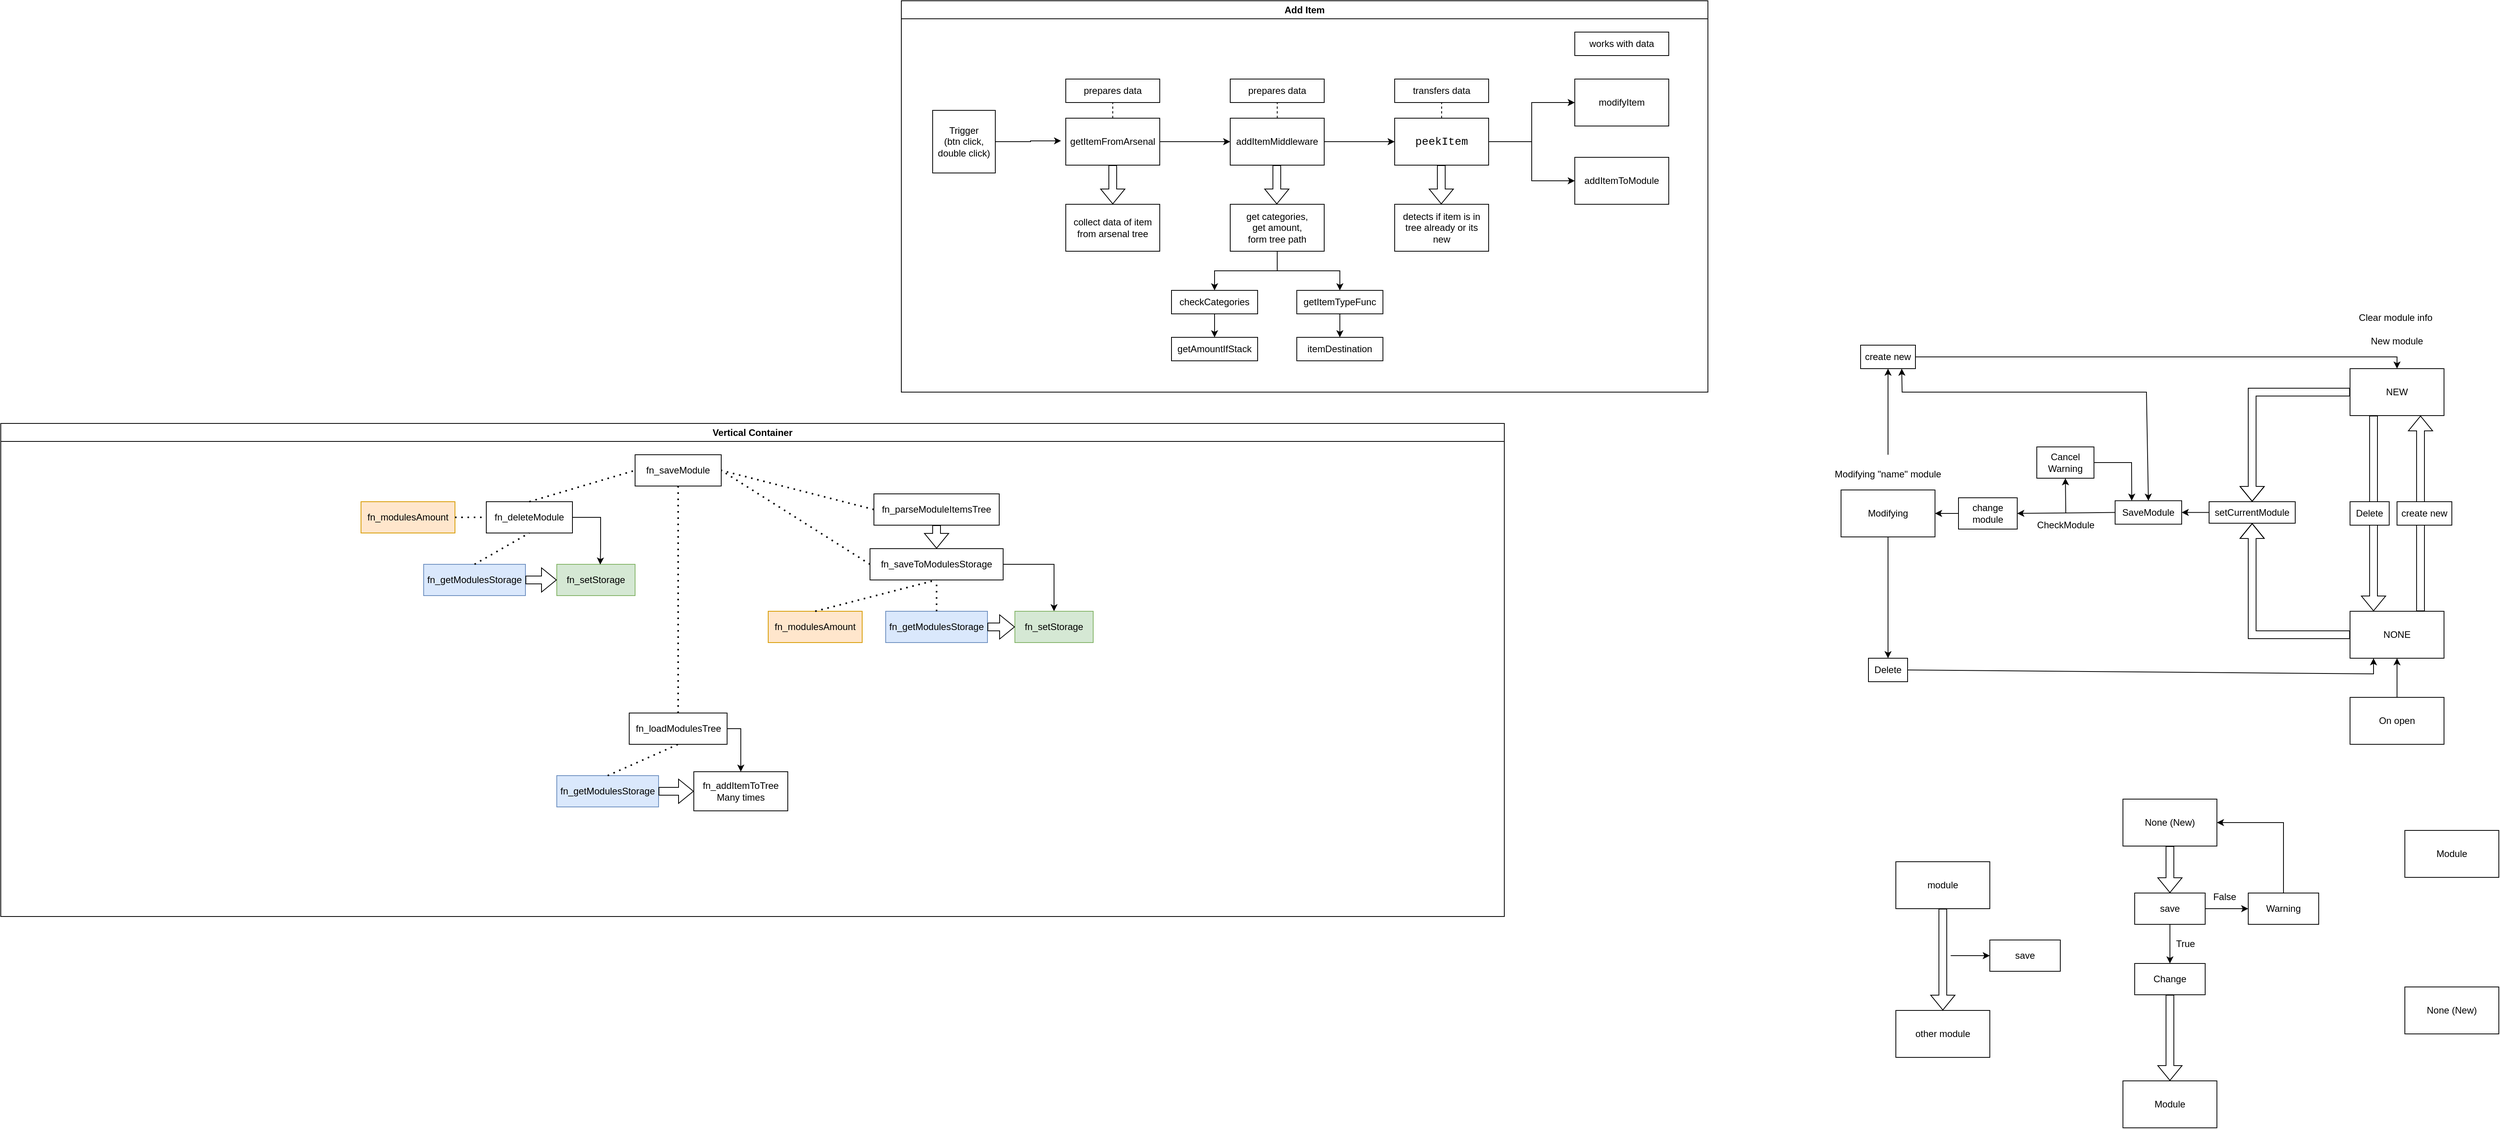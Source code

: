 <mxfile version="24.6.5" type="device">
  <diagram name="Сторінка-1" id="9cqBMEPmSnzZPXW1-ore">
    <mxGraphModel dx="3336" dy="718" grid="1" gridSize="10" guides="1" tooltips="1" connect="1" arrows="1" fold="1" page="1" pageScale="1" pageWidth="2500" pageHeight="2500" math="0" shadow="0">
      <root>
        <mxCell id="0" />
        <mxCell id="1" parent="0" />
        <mxCell id="8jgLGCSMLhs6Hnrkkaej-15" value="" style="shape=flexArrow;endArrow=classic;html=1;rounded=0;entryX=0.75;entryY=1;entryDx=0;entryDy=0;exitX=0.75;exitY=0;exitDx=0;exitDy=0;" parent="1" source="8jgLGCSMLhs6Hnrkkaej-1" target="8jgLGCSMLhs6Hnrkkaej-2" edge="1">
          <mxGeometry width="50" height="50" relative="1" as="geometry">
            <mxPoint x="2160" y="660" as="sourcePoint" />
            <mxPoint x="2210" y="610" as="targetPoint" />
          </mxGeometry>
        </mxCell>
        <mxCell id="8jgLGCSMLhs6Hnrkkaej-13" value="" style="shape=flexArrow;endArrow=classic;html=1;rounded=0;exitX=0.25;exitY=1;exitDx=0;exitDy=0;entryX=0.25;entryY=0;entryDx=0;entryDy=0;" parent="1" source="8jgLGCSMLhs6Hnrkkaej-2" target="8jgLGCSMLhs6Hnrkkaej-1" edge="1">
          <mxGeometry width="50" height="50" relative="1" as="geometry">
            <mxPoint x="2070" y="550" as="sourcePoint" />
            <mxPoint x="2070" y="640" as="targetPoint" />
          </mxGeometry>
        </mxCell>
        <mxCell id="C68qKwHwsXGBp4Cl6X2V-1" value="Trigger&lt;br&gt;(btn click,&lt;br&gt;double click)" style="whiteSpace=wrap;html=1;aspect=fixed;" parent="1" vertex="1">
          <mxGeometry x="220" y="160" width="80" height="80" as="geometry" />
        </mxCell>
        <mxCell id="C68qKwHwsXGBp4Cl6X2V-9" style="edgeStyle=orthogonalEdgeStyle;rounded=0;orthogonalLoop=1;jettySize=auto;html=1;exitX=1;exitY=0.5;exitDx=0;exitDy=0;entryX=0;entryY=0.5;entryDx=0;entryDy=0;" parent="1" source="C68qKwHwsXGBp4Cl6X2V-4" target="C68qKwHwsXGBp4Cl6X2V-8" edge="1">
          <mxGeometry relative="1" as="geometry" />
        </mxCell>
        <mxCell id="C68qKwHwsXGBp4Cl6X2V-4" value="getItemFromArsenal" style="rounded=0;whiteSpace=wrap;html=1;" parent="1" vertex="1">
          <mxGeometry x="390" y="170" width="120" height="60" as="geometry" />
        </mxCell>
        <mxCell id="C68qKwHwsXGBp4Cl6X2V-5" style="edgeStyle=orthogonalEdgeStyle;rounded=0;orthogonalLoop=1;jettySize=auto;html=1;exitX=1;exitY=0.5;exitDx=0;exitDy=0;entryX=-0.05;entryY=0.483;entryDx=0;entryDy=0;entryPerimeter=0;" parent="1" source="C68qKwHwsXGBp4Cl6X2V-1" target="C68qKwHwsXGBp4Cl6X2V-4" edge="1">
          <mxGeometry relative="1" as="geometry" />
        </mxCell>
        <mxCell id="C68qKwHwsXGBp4Cl6X2V-6" value="" style="shape=flexArrow;endArrow=classic;html=1;rounded=0;exitX=0.5;exitY=1;exitDx=0;exitDy=0;" parent="1" source="C68qKwHwsXGBp4Cl6X2V-4" edge="1">
          <mxGeometry width="50" height="50" relative="1" as="geometry">
            <mxPoint x="410" y="340" as="sourcePoint" />
            <mxPoint x="450" y="280" as="targetPoint" />
          </mxGeometry>
        </mxCell>
        <mxCell id="C68qKwHwsXGBp4Cl6X2V-7" value="collect data of item from arsenal tree" style="rounded=0;whiteSpace=wrap;html=1;" parent="1" vertex="1">
          <mxGeometry x="390" y="280" width="120" height="60" as="geometry" />
        </mxCell>
        <mxCell id="C68qKwHwsXGBp4Cl6X2V-13" style="edgeStyle=orthogonalEdgeStyle;rounded=0;orthogonalLoop=1;jettySize=auto;html=1;exitX=1;exitY=0.5;exitDx=0;exitDy=0;" parent="1" source="C68qKwHwsXGBp4Cl6X2V-8" target="C68qKwHwsXGBp4Cl6X2V-12" edge="1">
          <mxGeometry relative="1" as="geometry" />
        </mxCell>
        <mxCell id="C68qKwHwsXGBp4Cl6X2V-8" value="addItemMiddleware" style="rounded=0;whiteSpace=wrap;html=1;" parent="1" vertex="1">
          <mxGeometry x="600" y="170" width="120" height="60" as="geometry" />
        </mxCell>
        <mxCell id="C68qKwHwsXGBp4Cl6X2V-35" style="edgeStyle=orthogonalEdgeStyle;rounded=0;orthogonalLoop=1;jettySize=auto;html=1;exitX=0.5;exitY=1;exitDx=0;exitDy=0;" parent="1" source="C68qKwHwsXGBp4Cl6X2V-10" target="C68qKwHwsXGBp4Cl6X2V-29" edge="1">
          <mxGeometry relative="1" as="geometry" />
        </mxCell>
        <mxCell id="C68qKwHwsXGBp4Cl6X2V-36" style="edgeStyle=orthogonalEdgeStyle;rounded=0;orthogonalLoop=1;jettySize=auto;html=1;exitX=0.5;exitY=1;exitDx=0;exitDy=0;entryX=0.5;entryY=0;entryDx=0;entryDy=0;" parent="1" source="C68qKwHwsXGBp4Cl6X2V-10" target="C68qKwHwsXGBp4Cl6X2V-32" edge="1">
          <mxGeometry relative="1" as="geometry" />
        </mxCell>
        <mxCell id="C68qKwHwsXGBp4Cl6X2V-10" value="&lt;br&gt;get categories,&lt;br&gt;get amount,&lt;br&gt;form tree path&lt;div&gt;&lt;br&gt;&lt;/div&gt;" style="rounded=0;whiteSpace=wrap;html=1;" parent="1" vertex="1">
          <mxGeometry x="600" y="280" width="120" height="60" as="geometry" />
        </mxCell>
        <mxCell id="C68qKwHwsXGBp4Cl6X2V-11" value="" style="shape=flexArrow;endArrow=classic;html=1;rounded=0;exitX=0.5;exitY=1;exitDx=0;exitDy=0;" parent="1" edge="1">
          <mxGeometry width="50" height="50" relative="1" as="geometry">
            <mxPoint x="659.5" y="230" as="sourcePoint" />
            <mxPoint x="659.5" y="280" as="targetPoint" />
          </mxGeometry>
        </mxCell>
        <mxCell id="C68qKwHwsXGBp4Cl6X2V-24" value="" style="edgeStyle=orthogonalEdgeStyle;rounded=0;orthogonalLoop=1;jettySize=auto;html=1;" parent="1" source="C68qKwHwsXGBp4Cl6X2V-12" target="C68qKwHwsXGBp4Cl6X2V-23" edge="1">
          <mxGeometry relative="1" as="geometry" />
        </mxCell>
        <mxCell id="C68qKwHwsXGBp4Cl6X2V-27" value="" style="edgeStyle=orthogonalEdgeStyle;rounded=0;orthogonalLoop=1;jettySize=auto;html=1;" parent="1" source="C68qKwHwsXGBp4Cl6X2V-12" target="C68qKwHwsXGBp4Cl6X2V-26" edge="1">
          <mxGeometry relative="1" as="geometry" />
        </mxCell>
        <mxCell id="C68qKwHwsXGBp4Cl6X2V-12" value="&lt;div style=&quot;font-family: Consolas, &amp;quot;Courier New&amp;quot;, monospace; font-size: 14px; line-height: 19px; white-space: pre;&quot;&gt;&lt;span style=&quot;background-color: rgb(255, 255, 255);&quot;&gt;peekItem&lt;/span&gt;&lt;/div&gt;" style="rounded=0;whiteSpace=wrap;html=1;" parent="1" vertex="1">
          <mxGeometry x="810" y="170" width="120" height="60" as="geometry" />
        </mxCell>
        <mxCell id="C68qKwHwsXGBp4Cl6X2V-15" value="" style="shape=flexArrow;endArrow=classic;html=1;rounded=0;exitX=0.5;exitY=1;exitDx=0;exitDy=0;" parent="1" edge="1">
          <mxGeometry width="50" height="50" relative="1" as="geometry">
            <mxPoint x="869.5" y="230" as="sourcePoint" />
            <mxPoint x="869.5" y="280" as="targetPoint" />
          </mxGeometry>
        </mxCell>
        <mxCell id="C68qKwHwsXGBp4Cl6X2V-16" value="detects if item is in tree already or its new" style="rounded=0;whiteSpace=wrap;html=1;" parent="1" vertex="1">
          <mxGeometry x="810" y="280" width="120" height="60" as="geometry" />
        </mxCell>
        <mxCell id="C68qKwHwsXGBp4Cl6X2V-17" value="prepares data" style="rounded=0;whiteSpace=wrap;html=1;" parent="1" vertex="1">
          <mxGeometry x="390" y="120" width="120" height="30" as="geometry" />
        </mxCell>
        <mxCell id="C68qKwHwsXGBp4Cl6X2V-18" value="prepares data" style="rounded=0;whiteSpace=wrap;html=1;" parent="1" vertex="1">
          <mxGeometry x="600" y="120" width="120" height="30" as="geometry" />
        </mxCell>
        <mxCell id="C68qKwHwsXGBp4Cl6X2V-19" value="" style="endArrow=none;dashed=1;html=1;rounded=0;entryX=0.5;entryY=1;entryDx=0;entryDy=0;exitX=0.5;exitY=0;exitDx=0;exitDy=0;" parent="1" source="C68qKwHwsXGBp4Cl6X2V-4" target="C68qKwHwsXGBp4Cl6X2V-17" edge="1">
          <mxGeometry width="50" height="50" relative="1" as="geometry">
            <mxPoint x="310" y="320" as="sourcePoint" />
            <mxPoint x="360" y="270" as="targetPoint" />
          </mxGeometry>
        </mxCell>
        <mxCell id="C68qKwHwsXGBp4Cl6X2V-20" value="" style="endArrow=none;dashed=1;html=1;rounded=0;entryX=0.5;entryY=1;entryDx=0;entryDy=0;exitX=0.5;exitY=0;exitDx=0;exitDy=0;" parent="1" source="C68qKwHwsXGBp4Cl6X2V-8" target="C68qKwHwsXGBp4Cl6X2V-18" edge="1">
          <mxGeometry width="50" height="50" relative="1" as="geometry">
            <mxPoint x="460" y="180" as="sourcePoint" />
            <mxPoint x="460" y="160" as="targetPoint" />
          </mxGeometry>
        </mxCell>
        <mxCell id="C68qKwHwsXGBp4Cl6X2V-21" value="transfers data" style="rounded=0;whiteSpace=wrap;html=1;" parent="1" vertex="1">
          <mxGeometry x="810" y="120" width="120" height="30" as="geometry" />
        </mxCell>
        <mxCell id="C68qKwHwsXGBp4Cl6X2V-22" value="" style="endArrow=none;dashed=1;html=1;rounded=0;exitX=0.5;exitY=0;exitDx=0;exitDy=0;entryX=0.5;entryY=1;entryDx=0;entryDy=0;" parent="1" source="C68qKwHwsXGBp4Cl6X2V-12" target="C68qKwHwsXGBp4Cl6X2V-21" edge="1">
          <mxGeometry width="50" height="50" relative="1" as="geometry">
            <mxPoint x="670" y="180" as="sourcePoint" />
            <mxPoint x="680" y="160" as="targetPoint" />
          </mxGeometry>
        </mxCell>
        <mxCell id="C68qKwHwsXGBp4Cl6X2V-23" value="modifyItem" style="whiteSpace=wrap;html=1;rounded=0;" parent="1" vertex="1">
          <mxGeometry x="1040" y="120" width="120" height="60" as="geometry" />
        </mxCell>
        <mxCell id="C68qKwHwsXGBp4Cl6X2V-26" value="addItemToModule" style="whiteSpace=wrap;html=1;rounded=0;" parent="1" vertex="1">
          <mxGeometry x="1040" y="220" width="120" height="60" as="geometry" />
        </mxCell>
        <mxCell id="C68qKwHwsXGBp4Cl6X2V-28" value="works with data" style="rounded=0;whiteSpace=wrap;html=1;" parent="1" vertex="1">
          <mxGeometry x="1040" y="60" width="120" height="30" as="geometry" />
        </mxCell>
        <mxCell id="C68qKwHwsXGBp4Cl6X2V-34" style="edgeStyle=orthogonalEdgeStyle;rounded=0;orthogonalLoop=1;jettySize=auto;html=1;exitX=0.5;exitY=1;exitDx=0;exitDy=0;entryX=0.5;entryY=0;entryDx=0;entryDy=0;" parent="1" source="C68qKwHwsXGBp4Cl6X2V-29" target="C68qKwHwsXGBp4Cl6X2V-30" edge="1">
          <mxGeometry relative="1" as="geometry" />
        </mxCell>
        <mxCell id="C68qKwHwsXGBp4Cl6X2V-29" value="checkCategories" style="rounded=0;whiteSpace=wrap;html=1;" parent="1" vertex="1">
          <mxGeometry x="525" y="390" width="110" height="30" as="geometry" />
        </mxCell>
        <mxCell id="C68qKwHwsXGBp4Cl6X2V-30" value="getAmountIfStack" style="rounded=0;whiteSpace=wrap;html=1;" parent="1" vertex="1">
          <mxGeometry x="525" y="450" width="110" height="30" as="geometry" />
        </mxCell>
        <mxCell id="C68qKwHwsXGBp4Cl6X2V-31" value="itemDestination" style="rounded=0;whiteSpace=wrap;html=1;" parent="1" vertex="1">
          <mxGeometry x="685" y="450" width="110" height="30" as="geometry" />
        </mxCell>
        <mxCell id="C68qKwHwsXGBp4Cl6X2V-33" style="edgeStyle=orthogonalEdgeStyle;rounded=0;orthogonalLoop=1;jettySize=auto;html=1;exitX=0.5;exitY=1;exitDx=0;exitDy=0;entryX=0.5;entryY=0;entryDx=0;entryDy=0;" parent="1" source="C68qKwHwsXGBp4Cl6X2V-32" target="C68qKwHwsXGBp4Cl6X2V-31" edge="1">
          <mxGeometry relative="1" as="geometry" />
        </mxCell>
        <mxCell id="C68qKwHwsXGBp4Cl6X2V-32" value="getItemTypeFunc" style="rounded=0;whiteSpace=wrap;html=1;" parent="1" vertex="1">
          <mxGeometry x="685" y="390" width="110" height="30" as="geometry" />
        </mxCell>
        <mxCell id="cnQpZf5OVqEPlhCesiCm-5" value="Add Item" style="swimlane;whiteSpace=wrap;html=1;" parent="1" vertex="1">
          <mxGeometry x="180" y="20" width="1030" height="500" as="geometry" />
        </mxCell>
        <mxCell id="cnQpZf5OVqEPlhCesiCm-6" value="Vertical Container" style="swimlane;whiteSpace=wrap;html=1;" parent="1" vertex="1">
          <mxGeometry x="-970" y="560" width="1920" height="630" as="geometry" />
        </mxCell>
        <mxCell id="cnQpZf5OVqEPlhCesiCm-7" value="fn_saveModule" style="rounded=0;whiteSpace=wrap;html=1;" parent="cnQpZf5OVqEPlhCesiCm-6" vertex="1">
          <mxGeometry x="810" y="40" width="110" height="40" as="geometry" />
        </mxCell>
        <mxCell id="cnQpZf5OVqEPlhCesiCm-8" value="fn_deleteModule" style="rounded=0;whiteSpace=wrap;html=1;" parent="cnQpZf5OVqEPlhCesiCm-6" vertex="1">
          <mxGeometry x="620" y="100" width="110" height="40" as="geometry" />
        </mxCell>
        <mxCell id="cnQpZf5OVqEPlhCesiCm-9" value="fn_parseModuleItemsTree" style="rounded=0;whiteSpace=wrap;html=1;" parent="cnQpZf5OVqEPlhCesiCm-6" vertex="1">
          <mxGeometry x="1115" y="90" width="160" height="40" as="geometry" />
        </mxCell>
        <mxCell id="cnQpZf5OVqEPlhCesiCm-27" style="edgeStyle=orthogonalEdgeStyle;rounded=0;orthogonalLoop=1;jettySize=auto;html=1;entryX=0.5;entryY=0;entryDx=0;entryDy=0;" parent="cnQpZf5OVqEPlhCesiCm-6" source="cnQpZf5OVqEPlhCesiCm-10" target="cnQpZf5OVqEPlhCesiCm-21" edge="1">
          <mxGeometry relative="1" as="geometry" />
        </mxCell>
        <mxCell id="cnQpZf5OVqEPlhCesiCm-10" value="fn_saveToModulesStorage" style="rounded=0;whiteSpace=wrap;html=1;" parent="cnQpZf5OVqEPlhCesiCm-6" vertex="1">
          <mxGeometry x="1110" y="160" width="170" height="40" as="geometry" />
        </mxCell>
        <mxCell id="cnQpZf5OVqEPlhCesiCm-37" style="edgeStyle=orthogonalEdgeStyle;rounded=0;orthogonalLoop=1;jettySize=auto;html=1;entryX=0.5;entryY=0;entryDx=0;entryDy=0;" parent="cnQpZf5OVqEPlhCesiCm-6" source="cnQpZf5OVqEPlhCesiCm-11" target="cnQpZf5OVqEPlhCesiCm-25" edge="1">
          <mxGeometry relative="1" as="geometry">
            <Array as="points">
              <mxPoint x="945" y="390" />
            </Array>
          </mxGeometry>
        </mxCell>
        <mxCell id="cnQpZf5OVqEPlhCesiCm-11" value="fn_loadModulesTree" style="rounded=0;whiteSpace=wrap;html=1;" parent="cnQpZf5OVqEPlhCesiCm-6" vertex="1">
          <mxGeometry x="802.5" y="370" width="125" height="40" as="geometry" />
        </mxCell>
        <mxCell id="cnQpZf5OVqEPlhCesiCm-12" value="" style="endArrow=none;dashed=1;html=1;dashPattern=1 3;strokeWidth=2;rounded=0;entryX=0;entryY=0.5;entryDx=0;entryDy=0;exitX=0.5;exitY=0;exitDx=0;exitDy=0;" parent="cnQpZf5OVqEPlhCesiCm-6" source="cnQpZf5OVqEPlhCesiCm-8" target="cnQpZf5OVqEPlhCesiCm-7" edge="1">
          <mxGeometry width="50" height="50" relative="1" as="geometry">
            <mxPoint x="710" y="90" as="sourcePoint" />
            <mxPoint x="760" y="40" as="targetPoint" />
          </mxGeometry>
        </mxCell>
        <mxCell id="cnQpZf5OVqEPlhCesiCm-13" value="" style="endArrow=none;dashed=1;html=1;dashPattern=1 3;strokeWidth=2;rounded=0;entryX=1;entryY=0.5;entryDx=0;entryDy=0;exitX=0;exitY=0.5;exitDx=0;exitDy=0;" parent="cnQpZf5OVqEPlhCesiCm-6" source="cnQpZf5OVqEPlhCesiCm-9" target="cnQpZf5OVqEPlhCesiCm-7" edge="1">
          <mxGeometry width="50" height="50" relative="1" as="geometry">
            <mxPoint x="1120" y="110" as="sourcePoint" />
            <mxPoint x="1170" y="60" as="targetPoint" />
          </mxGeometry>
        </mxCell>
        <mxCell id="cnQpZf5OVqEPlhCesiCm-14" value="" style="shape=flexArrow;endArrow=classic;html=1;rounded=0;exitX=0.5;exitY=1;exitDx=0;exitDy=0;entryX=0.5;entryY=0;entryDx=0;entryDy=0;" parent="cnQpZf5OVqEPlhCesiCm-6" source="cnQpZf5OVqEPlhCesiCm-9" target="cnQpZf5OVqEPlhCesiCm-10" edge="1">
          <mxGeometry width="50" height="50" relative="1" as="geometry">
            <mxPoint x="1025" y="270" as="sourcePoint" />
            <mxPoint x="1235" y="230" as="targetPoint" />
          </mxGeometry>
        </mxCell>
        <mxCell id="cnQpZf5OVqEPlhCesiCm-18" value="" style="endArrow=none;dashed=1;html=1;dashPattern=1 3;strokeWidth=2;rounded=0;entryX=1;entryY=0.5;entryDx=0;entryDy=0;exitX=0;exitY=0.5;exitDx=0;exitDy=0;" parent="cnQpZf5OVqEPlhCesiCm-6" source="cnQpZf5OVqEPlhCesiCm-10" target="cnQpZf5OVqEPlhCesiCm-7" edge="1">
          <mxGeometry width="50" height="50" relative="1" as="geometry">
            <mxPoint x="940" y="170" as="sourcePoint" />
            <mxPoint x="990" y="120" as="targetPoint" />
          </mxGeometry>
        </mxCell>
        <mxCell id="cnQpZf5OVqEPlhCesiCm-19" value="" style="endArrow=none;dashed=1;html=1;dashPattern=1 3;strokeWidth=2;rounded=0;entryX=0.5;entryY=1;entryDx=0;entryDy=0;exitX=0.5;exitY=0;exitDx=0;exitDy=0;" parent="cnQpZf5OVqEPlhCesiCm-6" source="cnQpZf5OVqEPlhCesiCm-11" target="cnQpZf5OVqEPlhCesiCm-7" edge="1">
          <mxGeometry width="50" height="50" relative="1" as="geometry">
            <mxPoint x="800" y="260" as="sourcePoint" />
            <mxPoint x="850" y="210" as="targetPoint" />
          </mxGeometry>
        </mxCell>
        <mxCell id="cnQpZf5OVqEPlhCesiCm-20" value="fn_getModulesStorage" style="rounded=0;whiteSpace=wrap;html=1;fillColor=#dae8fc;strokeColor=#6c8ebf;" parent="cnQpZf5OVqEPlhCesiCm-6" vertex="1">
          <mxGeometry x="1130" y="240" width="130" height="40" as="geometry" />
        </mxCell>
        <mxCell id="cnQpZf5OVqEPlhCesiCm-21" value="fn_setStorage" style="rounded=0;whiteSpace=wrap;html=1;fillColor=#d5e8d4;strokeColor=#82b366;" parent="cnQpZf5OVqEPlhCesiCm-6" vertex="1">
          <mxGeometry x="1295" y="240" width="100" height="40" as="geometry" />
        </mxCell>
        <mxCell id="cnQpZf5OVqEPlhCesiCm-24" value="" style="endArrow=none;dashed=1;html=1;dashPattern=1 3;strokeWidth=2;rounded=0;entryX=0.5;entryY=1;entryDx=0;entryDy=0;exitX=0.5;exitY=0;exitDx=0;exitDy=0;" parent="cnQpZf5OVqEPlhCesiCm-6" source="cnQpZf5OVqEPlhCesiCm-20" target="cnQpZf5OVqEPlhCesiCm-10" edge="1">
          <mxGeometry width="50" height="50" relative="1" as="geometry">
            <mxPoint x="1155" y="410" as="sourcePoint" />
            <mxPoint x="1205" y="360" as="targetPoint" />
          </mxGeometry>
        </mxCell>
        <mxCell id="cnQpZf5OVqEPlhCesiCm-25" value="fn_addItemToTree&lt;br&gt;Many times" style="rounded=0;whiteSpace=wrap;html=1;" parent="cnQpZf5OVqEPlhCesiCm-6" vertex="1">
          <mxGeometry x="885" y="445" width="120" height="50" as="geometry" />
        </mxCell>
        <mxCell id="cnQpZf5OVqEPlhCesiCm-26" value="" style="shape=flexArrow;endArrow=classic;html=1;rounded=0;exitX=1;exitY=0.5;exitDx=0;exitDy=0;entryX=0;entryY=0.5;entryDx=0;entryDy=0;" parent="cnQpZf5OVqEPlhCesiCm-6" source="cnQpZf5OVqEPlhCesiCm-20" target="cnQpZf5OVqEPlhCesiCm-21" edge="1">
          <mxGeometry width="50" height="50" relative="1" as="geometry">
            <mxPoint x="1245" y="370" as="sourcePoint" />
            <mxPoint x="1295" y="320" as="targetPoint" />
          </mxGeometry>
        </mxCell>
        <mxCell id="cnQpZf5OVqEPlhCesiCm-22" value="fn_modulesAmount" style="rounded=0;whiteSpace=wrap;html=1;fillColor=#ffe6cc;strokeColor=#d79b00;" parent="cnQpZf5OVqEPlhCesiCm-6" vertex="1">
          <mxGeometry x="980" y="240" width="120" height="40" as="geometry" />
        </mxCell>
        <mxCell id="cnQpZf5OVqEPlhCesiCm-32" value="" style="endArrow=none;dashed=1;html=1;dashPattern=1 3;strokeWidth=2;rounded=0;entryX=0.5;entryY=1;entryDx=0;entryDy=0;exitX=0.5;exitY=0;exitDx=0;exitDy=0;" parent="cnQpZf5OVqEPlhCesiCm-6" source="cnQpZf5OVqEPlhCesiCm-22" target="cnQpZf5OVqEPlhCesiCm-10" edge="1">
          <mxGeometry width="50" height="50" relative="1" as="geometry">
            <mxPoint x="1020" y="370" as="sourcePoint" />
            <mxPoint x="1070" y="320" as="targetPoint" />
          </mxGeometry>
        </mxCell>
        <mxCell id="cnQpZf5OVqEPlhCesiCm-34" value="fn_getModulesStorage" style="rounded=0;whiteSpace=wrap;html=1;fillColor=#dae8fc;strokeColor=#6c8ebf;" parent="cnQpZf5OVqEPlhCesiCm-6" vertex="1">
          <mxGeometry x="710" y="450" width="130" height="40" as="geometry" />
        </mxCell>
        <mxCell id="cnQpZf5OVqEPlhCesiCm-35" value="" style="endArrow=none;dashed=1;html=1;dashPattern=1 3;strokeWidth=2;rounded=0;entryX=0.5;entryY=1;entryDx=0;entryDy=0;exitX=0.5;exitY=0;exitDx=0;exitDy=0;" parent="cnQpZf5OVqEPlhCesiCm-6" source="cnQpZf5OVqEPlhCesiCm-34" target="cnQpZf5OVqEPlhCesiCm-11" edge="1">
          <mxGeometry width="50" height="50" relative="1" as="geometry">
            <mxPoint x="790" y="610" as="sourcePoint" />
            <mxPoint x="840" y="560" as="targetPoint" />
          </mxGeometry>
        </mxCell>
        <mxCell id="cnQpZf5OVqEPlhCesiCm-36" value="" style="shape=flexArrow;endArrow=classic;html=1;rounded=0;exitX=1;exitY=0.5;exitDx=0;exitDy=0;entryX=0;entryY=0.5;entryDx=0;entryDy=0;" parent="cnQpZf5OVqEPlhCesiCm-6" source="cnQpZf5OVqEPlhCesiCm-34" target="cnQpZf5OVqEPlhCesiCm-25" edge="1">
          <mxGeometry width="50" height="50" relative="1" as="geometry">
            <mxPoint x="830" y="585" as="sourcePoint" />
            <mxPoint x="880" y="535" as="targetPoint" />
          </mxGeometry>
        </mxCell>
        <mxCell id="cnQpZf5OVqEPlhCesiCm-38" value="fn_getModulesStorage" style="rounded=0;whiteSpace=wrap;html=1;fillColor=#dae8fc;strokeColor=#6c8ebf;" parent="cnQpZf5OVqEPlhCesiCm-6" vertex="1">
          <mxGeometry x="540" y="180" width="130" height="40" as="geometry" />
        </mxCell>
        <mxCell id="cnQpZf5OVqEPlhCesiCm-39" value="fn_setStorage" style="rounded=0;whiteSpace=wrap;html=1;fillColor=#d5e8d4;strokeColor=#82b366;" parent="cnQpZf5OVqEPlhCesiCm-6" vertex="1">
          <mxGeometry x="710" y="180" width="100" height="40" as="geometry" />
        </mxCell>
        <mxCell id="cnQpZf5OVqEPlhCesiCm-40" value="fn_modulesAmount" style="rounded=0;whiteSpace=wrap;html=1;fillColor=#ffe6cc;strokeColor=#d79b00;" parent="cnQpZf5OVqEPlhCesiCm-6" vertex="1">
          <mxGeometry x="460" y="100" width="120" height="40" as="geometry" />
        </mxCell>
        <mxCell id="cnQpZf5OVqEPlhCesiCm-41" value="" style="shape=flexArrow;endArrow=classic;html=1;rounded=0;exitX=1;exitY=0.5;exitDx=0;exitDy=0;entryX=0;entryY=0.5;entryDx=0;entryDy=0;" parent="cnQpZf5OVqEPlhCesiCm-6" source="cnQpZf5OVqEPlhCesiCm-38" target="cnQpZf5OVqEPlhCesiCm-39" edge="1">
          <mxGeometry width="50" height="50" relative="1" as="geometry">
            <mxPoint x="600" y="310" as="sourcePoint" />
            <mxPoint x="650" y="260" as="targetPoint" />
          </mxGeometry>
        </mxCell>
        <mxCell id="cnQpZf5OVqEPlhCesiCm-42" value="" style="endArrow=none;dashed=1;html=1;dashPattern=1 3;strokeWidth=2;rounded=0;entryX=0;entryY=0.5;entryDx=0;entryDy=0;exitX=1;exitY=0.5;exitDx=0;exitDy=0;" parent="cnQpZf5OVqEPlhCesiCm-6" source="cnQpZf5OVqEPlhCesiCm-40" target="cnQpZf5OVqEPlhCesiCm-8" edge="1">
          <mxGeometry width="50" height="50" relative="1" as="geometry">
            <mxPoint x="590" y="310" as="sourcePoint" />
            <mxPoint x="640" y="260" as="targetPoint" />
          </mxGeometry>
        </mxCell>
        <mxCell id="cnQpZf5OVqEPlhCesiCm-43" value="" style="endArrow=none;dashed=1;html=1;dashPattern=1 3;strokeWidth=2;rounded=0;entryX=0.5;entryY=1;entryDx=0;entryDy=0;exitX=0.5;exitY=0;exitDx=0;exitDy=0;" parent="cnQpZf5OVqEPlhCesiCm-6" source="cnQpZf5OVqEPlhCesiCm-38" target="cnQpZf5OVqEPlhCesiCm-8" edge="1">
          <mxGeometry width="50" height="50" relative="1" as="geometry">
            <mxPoint x="560" y="320" as="sourcePoint" />
            <mxPoint x="610" y="270" as="targetPoint" />
          </mxGeometry>
        </mxCell>
        <mxCell id="cnQpZf5OVqEPlhCesiCm-44" style="edgeStyle=orthogonalEdgeStyle;rounded=0;orthogonalLoop=1;jettySize=auto;html=1;entryX=0.555;entryY=0.008;entryDx=0;entryDy=0;entryPerimeter=0;" parent="cnQpZf5OVqEPlhCesiCm-6" source="cnQpZf5OVqEPlhCesiCm-8" target="cnQpZf5OVqEPlhCesiCm-39" edge="1">
          <mxGeometry relative="1" as="geometry">
            <Array as="points">
              <mxPoint x="766" y="120" />
              <mxPoint x="766" y="160" />
            </Array>
          </mxGeometry>
        </mxCell>
        <mxCell id="8jgLGCSMLhs6Hnrkkaej-1" value="NONE" style="rounded=0;whiteSpace=wrap;html=1;" parent="1" vertex="1">
          <mxGeometry x="2030" y="800" width="120" height="60" as="geometry" />
        </mxCell>
        <mxCell id="8jgLGCSMLhs6Hnrkkaej-2" value="NEW" style="rounded=0;whiteSpace=wrap;html=1;" parent="1" vertex="1">
          <mxGeometry x="2030" y="490" width="120" height="60" as="geometry" />
        </mxCell>
        <mxCell id="8jgLGCSMLhs6Hnrkkaej-3" value="Modifying" style="rounded=0;whiteSpace=wrap;html=1;" parent="1" vertex="1">
          <mxGeometry x="1380" y="645" width="120" height="60" as="geometry" />
        </mxCell>
        <mxCell id="8jgLGCSMLhs6Hnrkkaej-4" value="On open" style="rounded=0;whiteSpace=wrap;html=1;" parent="1" vertex="1">
          <mxGeometry x="2030" y="910" width="120" height="60" as="geometry" />
        </mxCell>
        <mxCell id="8jgLGCSMLhs6Hnrkkaej-5" value="" style="endArrow=classic;html=1;rounded=0;exitX=0.5;exitY=0;exitDx=0;exitDy=0;entryX=0.5;entryY=1;entryDx=0;entryDy=0;" parent="1" source="8jgLGCSMLhs6Hnrkkaej-4" target="8jgLGCSMLhs6Hnrkkaej-1" edge="1">
          <mxGeometry width="50" height="50" relative="1" as="geometry">
            <mxPoint x="1820" y="560" as="sourcePoint" />
            <mxPoint x="1870" y="510" as="targetPoint" />
          </mxGeometry>
        </mxCell>
        <mxCell id="8jgLGCSMLhs6Hnrkkaej-6" value="create new" style="rounded=0;whiteSpace=wrap;html=1;" parent="1" vertex="1">
          <mxGeometry x="2090" y="660" width="70" height="30" as="geometry" />
        </mxCell>
        <mxCell id="8jgLGCSMLhs6Hnrkkaej-10" value="Delete" style="rounded=0;whiteSpace=wrap;html=1;" parent="1" vertex="1">
          <mxGeometry x="2030" y="660" width="50" height="30" as="geometry" />
        </mxCell>
        <mxCell id="8jgLGCSMLhs6Hnrkkaej-12" value="Modifying &quot;name&quot; module" style="text;html=1;align=center;verticalAlign=middle;whiteSpace=wrap;rounded=0;" parent="1" vertex="1">
          <mxGeometry x="1370" y="610" width="140" height="30" as="geometry" />
        </mxCell>
        <mxCell id="8jgLGCSMLhs6Hnrkkaej-23" value="New module" style="text;html=1;align=center;verticalAlign=middle;whiteSpace=wrap;rounded=0;" parent="1" vertex="1">
          <mxGeometry x="2025" y="440" width="130" height="30" as="geometry" />
        </mxCell>
        <mxCell id="8jgLGCSMLhs6Hnrkkaej-24" value="Clear module info&amp;nbsp;" style="text;html=1;align=center;verticalAlign=middle;whiteSpace=wrap;rounded=0;" parent="1" vertex="1">
          <mxGeometry x="2025" y="410" width="130" height="30" as="geometry" />
        </mxCell>
        <mxCell id="8jgLGCSMLhs6Hnrkkaej-45" style="edgeStyle=orthogonalEdgeStyle;rounded=0;orthogonalLoop=1;jettySize=auto;html=1;entryX=1;entryY=0.5;entryDx=0;entryDy=0;" parent="1" source="8jgLGCSMLhs6Hnrkkaej-33" target="8jgLGCSMLhs6Hnrkkaej-43" edge="1">
          <mxGeometry relative="1" as="geometry" />
        </mxCell>
        <mxCell id="8jgLGCSMLhs6Hnrkkaej-33" value="setCurrentModule" style="rounded=0;whiteSpace=wrap;html=1;" parent="1" vertex="1">
          <mxGeometry x="1850" y="660" width="110" height="27.5" as="geometry" />
        </mxCell>
        <mxCell id="8jgLGCSMLhs6Hnrkkaej-35" value="change module" style="rounded=0;whiteSpace=wrap;html=1;" parent="1" vertex="1">
          <mxGeometry x="1530" y="655" width="75" height="40" as="geometry" />
        </mxCell>
        <mxCell id="8jgLGCSMLhs6Hnrkkaej-41" value="" style="shape=flexArrow;endArrow=classic;html=1;rounded=0;entryX=0.5;entryY=0;entryDx=0;entryDy=0;exitX=0;exitY=0.5;exitDx=0;exitDy=0;" parent="1" source="8jgLGCSMLhs6Hnrkkaej-2" target="8jgLGCSMLhs6Hnrkkaej-33" edge="1">
          <mxGeometry width="50" height="50" relative="1" as="geometry">
            <mxPoint x="1880" y="560" as="sourcePoint" />
            <mxPoint x="1930" y="510" as="targetPoint" />
            <Array as="points">
              <mxPoint x="1905" y="520" />
            </Array>
          </mxGeometry>
        </mxCell>
        <mxCell id="8jgLGCSMLhs6Hnrkkaej-42" value="" style="shape=flexArrow;endArrow=classic;html=1;rounded=0;entryX=0.5;entryY=1;entryDx=0;entryDy=0;exitX=0;exitY=0.5;exitDx=0;exitDy=0;" parent="1" source="8jgLGCSMLhs6Hnrkkaej-1" target="8jgLGCSMLhs6Hnrkkaej-33" edge="1">
          <mxGeometry width="50" height="50" relative="1" as="geometry">
            <mxPoint x="1760" y="860" as="sourcePoint" />
            <mxPoint x="1810" y="810" as="targetPoint" />
            <Array as="points">
              <mxPoint x="1905" y="830" />
            </Array>
          </mxGeometry>
        </mxCell>
        <mxCell id="8jgLGCSMLhs6Hnrkkaej-43" value="SaveModule" style="rounded=0;whiteSpace=wrap;html=1;" parent="1" vertex="1">
          <mxGeometry x="1730" y="658.75" width="85" height="30" as="geometry" />
        </mxCell>
        <mxCell id="8jgLGCSMLhs6Hnrkkaej-48" value="Cancel&lt;br&gt;Warning" style="rounded=0;whiteSpace=wrap;html=1;" parent="1" vertex="1">
          <mxGeometry x="1630" y="590" width="73" height="40" as="geometry" />
        </mxCell>
        <mxCell id="8jgLGCSMLhs6Hnrkkaej-50" value="" style="endArrow=classic;html=1;rounded=0;entryX=0.5;entryY=1;entryDx=0;entryDy=0;" parent="1" target="8jgLGCSMLhs6Hnrkkaej-48" edge="1">
          <mxGeometry width="50" height="50" relative="1" as="geometry">
            <mxPoint x="1667" y="674" as="sourcePoint" />
            <mxPoint x="1710" y="780" as="targetPoint" />
          </mxGeometry>
        </mxCell>
        <mxCell id="8jgLGCSMLhs6Hnrkkaej-51" value="" style="endArrow=classic;html=1;rounded=0;entryX=1;entryY=0.5;entryDx=0;entryDy=0;exitX=0;exitY=0.5;exitDx=0;exitDy=0;" parent="1" source="8jgLGCSMLhs6Hnrkkaej-43" target="8jgLGCSMLhs6Hnrkkaej-35" edge="1">
          <mxGeometry width="50" height="50" relative="1" as="geometry">
            <mxPoint x="1670" y="821.25" as="sourcePoint" />
            <mxPoint x="1720" y="771.25" as="targetPoint" />
          </mxGeometry>
        </mxCell>
        <mxCell id="8jgLGCSMLhs6Hnrkkaej-52" value="" style="endArrow=classic;html=1;rounded=0;entryX=1;entryY=0.5;entryDx=0;entryDy=0;exitX=0;exitY=0.5;exitDx=0;exitDy=0;" parent="1" source="8jgLGCSMLhs6Hnrkkaej-35" target="8jgLGCSMLhs6Hnrkkaej-3" edge="1">
          <mxGeometry width="50" height="50" relative="1" as="geometry">
            <mxPoint x="1520" y="790" as="sourcePoint" />
            <mxPoint x="1570" y="740" as="targetPoint" />
          </mxGeometry>
        </mxCell>
        <mxCell id="8jgLGCSMLhs6Hnrkkaej-53" value="CheckModule" style="text;html=1;align=center;verticalAlign=middle;whiteSpace=wrap;rounded=0;" parent="1" vertex="1">
          <mxGeometry x="1636.5" y="675" width="60" height="30" as="geometry" />
        </mxCell>
        <mxCell id="8jgLGCSMLhs6Hnrkkaej-54" value="Delete" style="rounded=0;whiteSpace=wrap;html=1;" parent="1" vertex="1">
          <mxGeometry x="1415" y="860" width="50" height="30" as="geometry" />
        </mxCell>
        <mxCell id="8jgLGCSMLhs6Hnrkkaej-55" value="create new" style="rounded=0;whiteSpace=wrap;html=1;" parent="1" vertex="1">
          <mxGeometry x="1405" y="460" width="70" height="30" as="geometry" />
        </mxCell>
        <mxCell id="8jgLGCSMLhs6Hnrkkaej-56" value="" style="endArrow=classic;html=1;rounded=0;entryX=0.5;entryY=1;entryDx=0;entryDy=0;" parent="1" target="8jgLGCSMLhs6Hnrkkaej-55" edge="1">
          <mxGeometry width="50" height="50" relative="1" as="geometry">
            <mxPoint x="1440" y="600" as="sourcePoint" />
            <mxPoint x="1570" y="550" as="targetPoint" />
          </mxGeometry>
        </mxCell>
        <mxCell id="8jgLGCSMLhs6Hnrkkaej-57" value="" style="endArrow=classic;html=1;rounded=0;exitX=1;exitY=0.5;exitDx=0;exitDy=0;entryX=0.5;entryY=0;entryDx=0;entryDy=0;" parent="1" source="8jgLGCSMLhs6Hnrkkaej-55" target="8jgLGCSMLhs6Hnrkkaej-2" edge="1">
          <mxGeometry width="50" height="50" relative="1" as="geometry">
            <mxPoint x="1630" y="520" as="sourcePoint" />
            <mxPoint x="2090" y="480" as="targetPoint" />
            <Array as="points">
              <mxPoint x="2090" y="475" />
            </Array>
          </mxGeometry>
        </mxCell>
        <mxCell id="8jgLGCSMLhs6Hnrkkaej-58" value="" style="endArrow=classic;html=1;rounded=0;entryX=0.5;entryY=0;entryDx=0;entryDy=0;exitX=0.5;exitY=1;exitDx=0;exitDy=0;" parent="1" source="8jgLGCSMLhs6Hnrkkaej-3" target="8jgLGCSMLhs6Hnrkkaej-54" edge="1">
          <mxGeometry width="50" height="50" relative="1" as="geometry">
            <mxPoint x="1460" y="830" as="sourcePoint" />
            <mxPoint x="1460" y="720" as="targetPoint" />
          </mxGeometry>
        </mxCell>
        <mxCell id="8jgLGCSMLhs6Hnrkkaej-59" value="" style="endArrow=classic;html=1;rounded=0;exitX=1;exitY=0.5;exitDx=0;exitDy=0;entryX=0.25;entryY=1;entryDx=0;entryDy=0;" parent="1" source="8jgLGCSMLhs6Hnrkkaej-54" target="8jgLGCSMLhs6Hnrkkaej-1" edge="1">
          <mxGeometry width="50" height="50" relative="1" as="geometry">
            <mxPoint x="1640" y="820" as="sourcePoint" />
            <mxPoint x="1980" y="890" as="targetPoint" />
            <Array as="points">
              <mxPoint x="2060" y="880" />
            </Array>
          </mxGeometry>
        </mxCell>
        <mxCell id="8jgLGCSMLhs6Hnrkkaej-60" value="" style="endArrow=classic;html=1;rounded=0;exitX=1;exitY=0.5;exitDx=0;exitDy=0;entryX=0.25;entryY=0;entryDx=0;entryDy=0;" parent="1" source="8jgLGCSMLhs6Hnrkkaej-48" target="8jgLGCSMLhs6Hnrkkaej-43" edge="1">
          <mxGeometry width="50" height="50" relative="1" as="geometry">
            <mxPoint x="1760" y="610" as="sourcePoint" />
            <mxPoint x="1800" y="610" as="targetPoint" />
            <Array as="points">
              <mxPoint x="1751" y="610" />
            </Array>
          </mxGeometry>
        </mxCell>
        <mxCell id="8jgLGCSMLhs6Hnrkkaej-62" value="" style="endArrow=classic;startArrow=classic;html=1;rounded=0;exitX=0.75;exitY=1;exitDx=0;exitDy=0;entryX=0.5;entryY=0;entryDx=0;entryDy=0;" parent="1" source="8jgLGCSMLhs6Hnrkkaej-55" target="8jgLGCSMLhs6Hnrkkaej-43" edge="1">
          <mxGeometry width="50" height="50" relative="1" as="geometry">
            <mxPoint x="1530" y="550" as="sourcePoint" />
            <mxPoint x="1580" y="500" as="targetPoint" />
            <Array as="points">
              <mxPoint x="1458" y="520" />
              <mxPoint x="1770" y="520" />
            </Array>
          </mxGeometry>
        </mxCell>
        <mxCell id="6rJrBvvgWU3fh5acl5Ne-1" value="module" style="rounded=0;whiteSpace=wrap;html=1;" vertex="1" parent="1">
          <mxGeometry x="1450" y="1120" width="120" height="60" as="geometry" />
        </mxCell>
        <mxCell id="6rJrBvvgWU3fh5acl5Ne-2" value="other module" style="rounded=0;whiteSpace=wrap;html=1;" vertex="1" parent="1">
          <mxGeometry x="1450" y="1310" width="120" height="60" as="geometry" />
        </mxCell>
        <mxCell id="6rJrBvvgWU3fh5acl5Ne-3" value="" style="shape=flexArrow;endArrow=classic;html=1;rounded=0;exitX=0.5;exitY=1;exitDx=0;exitDy=0;entryX=0.5;entryY=0;entryDx=0;entryDy=0;" edge="1" parent="1" source="6rJrBvvgWU3fh5acl5Ne-1" target="6rJrBvvgWU3fh5acl5Ne-2">
          <mxGeometry width="50" height="50" relative="1" as="geometry">
            <mxPoint x="1520" y="1270" as="sourcePoint" />
            <mxPoint x="1570" y="1220" as="targetPoint" />
          </mxGeometry>
        </mxCell>
        <mxCell id="6rJrBvvgWU3fh5acl5Ne-4" value="" style="endArrow=classic;html=1;rounded=0;" edge="1" parent="1">
          <mxGeometry width="50" height="50" relative="1" as="geometry">
            <mxPoint x="1520" y="1240" as="sourcePoint" />
            <mxPoint x="1570" y="1240" as="targetPoint" />
          </mxGeometry>
        </mxCell>
        <mxCell id="6rJrBvvgWU3fh5acl5Ne-5" value="save" style="rounded=0;whiteSpace=wrap;html=1;" vertex="1" parent="1">
          <mxGeometry x="1570" y="1220" width="90" height="40" as="geometry" />
        </mxCell>
        <mxCell id="6rJrBvvgWU3fh5acl5Ne-6" value="None (New)" style="rounded=0;whiteSpace=wrap;html=1;" vertex="1" parent="1">
          <mxGeometry x="1740" y="1040" width="120" height="60" as="geometry" />
        </mxCell>
        <mxCell id="6rJrBvvgWU3fh5acl5Ne-7" value="Module" style="rounded=0;whiteSpace=wrap;html=1;" vertex="1" parent="1">
          <mxGeometry x="1740" y="1400" width="120" height="60" as="geometry" />
        </mxCell>
        <mxCell id="6rJrBvvgWU3fh5acl5Ne-14" style="edgeStyle=orthogonalEdgeStyle;rounded=0;orthogonalLoop=1;jettySize=auto;html=1;entryX=0.5;entryY=0;entryDx=0;entryDy=0;" edge="1" parent="1" source="6rJrBvvgWU3fh5acl5Ne-10" target="6rJrBvvgWU3fh5acl5Ne-13">
          <mxGeometry relative="1" as="geometry" />
        </mxCell>
        <mxCell id="6rJrBvvgWU3fh5acl5Ne-18" style="edgeStyle=orthogonalEdgeStyle;rounded=0;orthogonalLoop=1;jettySize=auto;html=1;entryX=0;entryY=0.5;entryDx=0;entryDy=0;" edge="1" parent="1" source="6rJrBvvgWU3fh5acl5Ne-10" target="6rJrBvvgWU3fh5acl5Ne-17">
          <mxGeometry relative="1" as="geometry" />
        </mxCell>
        <mxCell id="6rJrBvvgWU3fh5acl5Ne-10" value="save" style="rounded=0;whiteSpace=wrap;html=1;" vertex="1" parent="1">
          <mxGeometry x="1755" y="1160" width="90" height="40" as="geometry" />
        </mxCell>
        <mxCell id="6rJrBvvgWU3fh5acl5Ne-11" value="" style="shape=flexArrow;endArrow=classic;html=1;rounded=0;exitX=0.5;exitY=1;exitDx=0;exitDy=0;entryX=0.5;entryY=0;entryDx=0;entryDy=0;" edge="1" parent="1" source="6rJrBvvgWU3fh5acl5Ne-6" target="6rJrBvvgWU3fh5acl5Ne-10">
          <mxGeometry width="50" height="50" relative="1" as="geometry">
            <mxPoint x="1870" y="1450" as="sourcePoint" />
            <mxPoint x="1920" y="1400" as="targetPoint" />
          </mxGeometry>
        </mxCell>
        <mxCell id="6rJrBvvgWU3fh5acl5Ne-13" value="Change" style="rounded=0;whiteSpace=wrap;html=1;" vertex="1" parent="1">
          <mxGeometry x="1755" y="1250" width="90" height="40" as="geometry" />
        </mxCell>
        <mxCell id="6rJrBvvgWU3fh5acl5Ne-15" value="" style="shape=flexArrow;endArrow=classic;html=1;rounded=0;exitX=0.5;exitY=1;exitDx=0;exitDy=0;entryX=0.5;entryY=0;entryDx=0;entryDy=0;" edge="1" parent="1" source="6rJrBvvgWU3fh5acl5Ne-13" target="6rJrBvvgWU3fh5acl5Ne-7">
          <mxGeometry width="50" height="50" relative="1" as="geometry">
            <mxPoint x="1850" y="1390" as="sourcePoint" />
            <mxPoint x="1900" y="1340" as="targetPoint" />
          </mxGeometry>
        </mxCell>
        <mxCell id="6rJrBvvgWU3fh5acl5Ne-16" value="True" style="text;html=1;align=center;verticalAlign=middle;whiteSpace=wrap;rounded=0;" vertex="1" parent="1">
          <mxGeometry x="1790" y="1210" width="60" height="30" as="geometry" />
        </mxCell>
        <mxCell id="6rJrBvvgWU3fh5acl5Ne-20" style="edgeStyle=orthogonalEdgeStyle;rounded=0;orthogonalLoop=1;jettySize=auto;html=1;entryX=1;entryY=0.5;entryDx=0;entryDy=0;" edge="1" parent="1" source="6rJrBvvgWU3fh5acl5Ne-17" target="6rJrBvvgWU3fh5acl5Ne-6">
          <mxGeometry relative="1" as="geometry">
            <mxPoint x="1945" y="1070" as="targetPoint" />
            <Array as="points">
              <mxPoint x="1945" y="1070" />
            </Array>
          </mxGeometry>
        </mxCell>
        <mxCell id="6rJrBvvgWU3fh5acl5Ne-17" value="Warning" style="rounded=0;whiteSpace=wrap;html=1;" vertex="1" parent="1">
          <mxGeometry x="1900" y="1160" width="90" height="40" as="geometry" />
        </mxCell>
        <mxCell id="6rJrBvvgWU3fh5acl5Ne-19" value="False" style="text;html=1;align=center;verticalAlign=middle;whiteSpace=wrap;rounded=0;" vertex="1" parent="1">
          <mxGeometry x="1840" y="1150" width="60" height="30" as="geometry" />
        </mxCell>
        <mxCell id="6rJrBvvgWU3fh5acl5Ne-21" value="None (New)" style="rounded=0;whiteSpace=wrap;html=1;" vertex="1" parent="1">
          <mxGeometry x="2100" y="1280" width="120" height="60" as="geometry" />
        </mxCell>
        <mxCell id="6rJrBvvgWU3fh5acl5Ne-23" value="Module" style="rounded=0;whiteSpace=wrap;html=1;" vertex="1" parent="1">
          <mxGeometry x="2100" y="1080" width="120" height="60" as="geometry" />
        </mxCell>
      </root>
    </mxGraphModel>
  </diagram>
</mxfile>
